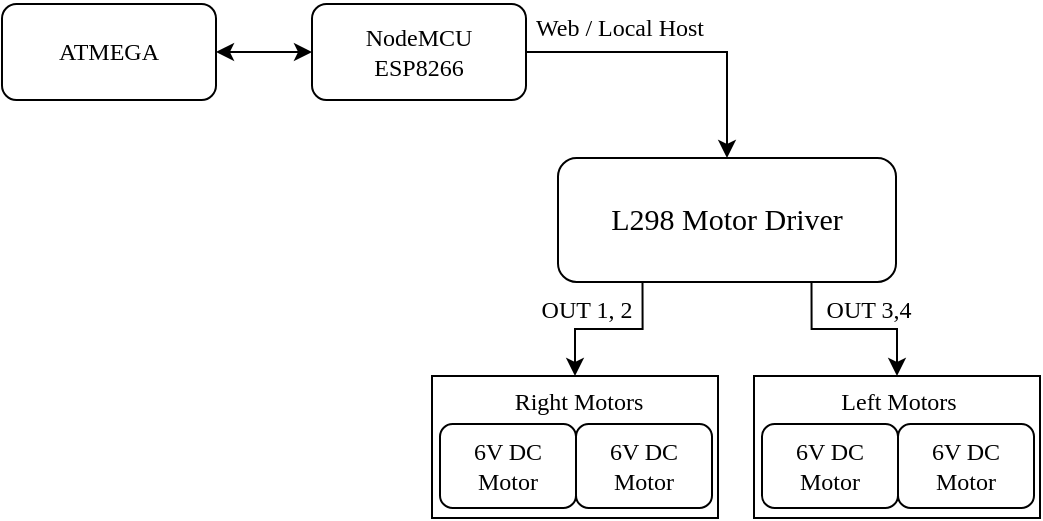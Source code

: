 <mxfile version="18.1.3" type="device"><diagram id="CoQLluvK9Fw38XiO7iqh" name="Page-1"><mxGraphModel dx="1185" dy="1735" grid="0" gridSize="10" guides="1" tooltips="1" connect="1" arrows="1" fold="1" page="1" pageScale="1" pageWidth="850" pageHeight="1100" math="0" shadow="0"><root><mxCell id="0"/><mxCell id="1" parent="0"/><mxCell id="hKVXUEQB2fJoSA8-f8rl-21" style="edgeStyle=orthogonalEdgeStyle;rounded=0;orthogonalLoop=1;jettySize=auto;html=1;exitX=1;exitY=0.5;exitDx=0;exitDy=0;entryX=0.5;entryY=0;entryDx=0;entryDy=0;fontSize=12;fontFamily=Bahnschrift;" edge="1" parent="1" source="ZWIInhUpaUidbroq3xAY-76" target="hKVXUEQB2fJoSA8-f8rl-7"><mxGeometry relative="1" as="geometry"/></mxCell><mxCell id="hKVXUEQB2fJoSA8-f8rl-23" style="edgeStyle=orthogonalEdgeStyle;rounded=0;orthogonalLoop=1;jettySize=auto;html=1;exitX=0;exitY=0.5;exitDx=0;exitDy=0;entryX=1;entryY=0.5;entryDx=0;entryDy=0;fontSize=12;strokeColor=default;startArrow=classic;startFill=1;fontFamily=Bahnschrift;" edge="1" parent="1" source="ZWIInhUpaUidbroq3xAY-76" target="hKVXUEQB2fJoSA8-f8rl-22"><mxGeometry relative="1" as="geometry"/></mxCell><mxCell id="ZWIInhUpaUidbroq3xAY-76" value="NodeMCU&lt;br&gt;ESP8266" style="rounded=1;whiteSpace=wrap;html=1;fontFamily=Bahnschrift;container=0;" parent="1" vertex="1"><mxGeometry x="342" y="-540" width="107" height="48" as="geometry"/></mxCell><mxCell id="wL8lyQLySPu5EFwpMXS1-7" value="&lt;div style=&quot;text-align: center&quot;&gt;&lt;font&gt;Web / Local Host&lt;/font&gt;&lt;/div&gt;" style="text;whiteSpace=wrap;html=1;fontFamily=Bahnschrift;" parent="1" vertex="1"><mxGeometry x="452" y="-542" width="97" height="25" as="geometry"/></mxCell><mxCell id="hKVXUEQB2fJoSA8-f8rl-17" style="edgeStyle=orthogonalEdgeStyle;rounded=0;orthogonalLoop=1;jettySize=auto;html=1;exitX=0.25;exitY=1;exitDx=0;exitDy=0;entryX=0.5;entryY=0;entryDx=0;entryDy=0;fontSize=15;fontFamily=Bahnschrift;" edge="1" parent="1" source="hKVXUEQB2fJoSA8-f8rl-7" target="ZWIInhUpaUidbroq3xAY-27"><mxGeometry relative="1" as="geometry"/></mxCell><mxCell id="hKVXUEQB2fJoSA8-f8rl-18" style="edgeStyle=orthogonalEdgeStyle;rounded=0;orthogonalLoop=1;jettySize=auto;html=1;exitX=0.75;exitY=1;exitDx=0;exitDy=0;entryX=0.5;entryY=0;entryDx=0;entryDy=0;fontSize=15;fontFamily=Bahnschrift;" edge="1" parent="1" source="hKVXUEQB2fJoSA8-f8rl-7" target="hKVXUEQB2fJoSA8-f8rl-11"><mxGeometry relative="1" as="geometry"/></mxCell><mxCell id="hKVXUEQB2fJoSA8-f8rl-7" value="&lt;font style=&quot;font-size: 15px;&quot;&gt;L298 Motor Driver&lt;/font&gt;" style="rounded=1;whiteSpace=wrap;html=1;shadow=0;glass=0;sketch=0;fontSize=17;fontFamily=Bahnschrift;" vertex="1" parent="1"><mxGeometry x="465" y="-463" width="169" height="62" as="geometry"/></mxCell><mxCell id="hKVXUEQB2fJoSA8-f8rl-9" value="" style="group;fontFamily=Bahnschrift;" vertex="1" connectable="0" parent="1"><mxGeometry x="402" y="-354" width="143" height="71" as="geometry"/></mxCell><mxCell id="ZWIInhUpaUidbroq3xAY-27" value="" style="rounded=0;whiteSpace=wrap;html=1;container=0;fontFamily=Bahnschrift;" parent="hKVXUEQB2fJoSA8-f8rl-9" vertex="1"><mxGeometry width="143" height="71" as="geometry"/></mxCell><mxCell id="ZWIInhUpaUidbroq3xAY-23" value="6V DC Motor" style="rounded=1;whiteSpace=wrap;html=1;fontFamily=Bahnschrift;container=0;" parent="hKVXUEQB2fJoSA8-f8rl-9" vertex="1"><mxGeometry x="4" y="24" width="68" height="42" as="geometry"/></mxCell><mxCell id="ZWIInhUpaUidbroq3xAY-25" value="6V DC Motor" style="rounded=1;whiteSpace=wrap;html=1;fontFamily=Bahnschrift;container=0;" parent="hKVXUEQB2fJoSA8-f8rl-9" vertex="1"><mxGeometry x="72" y="24" width="68" height="42" as="geometry"/></mxCell><mxCell id="ZWIInhUpaUidbroq3xAY-29" value="Right Motors" style="text;html=1;align=center;verticalAlign=middle;resizable=0;points=[];autosize=1;strokeColor=none;fillColor=none;container=0;fontFamily=Bahnschrift;" parent="hKVXUEQB2fJoSA8-f8rl-9" vertex="1"><mxGeometry x="33" y="4" width="79" height="18" as="geometry"/></mxCell><mxCell id="hKVXUEQB2fJoSA8-f8rl-15" value="" style="group;fontFamily=Bahnschrift;" vertex="1" connectable="0" parent="1"><mxGeometry x="563" y="-354" width="143" height="71" as="geometry"/></mxCell><mxCell id="hKVXUEQB2fJoSA8-f8rl-11" value="" style="rounded=0;whiteSpace=wrap;html=1;container=0;fontFamily=Bahnschrift;" vertex="1" parent="hKVXUEQB2fJoSA8-f8rl-15"><mxGeometry width="143" height="71" as="geometry"/></mxCell><mxCell id="hKVXUEQB2fJoSA8-f8rl-12" value="6V DC Motor" style="rounded=1;whiteSpace=wrap;html=1;fontFamily=Bahnschrift;container=0;" vertex="1" parent="hKVXUEQB2fJoSA8-f8rl-15"><mxGeometry x="4" y="24" width="68" height="42" as="geometry"/></mxCell><mxCell id="hKVXUEQB2fJoSA8-f8rl-13" value="6V DC Motor" style="rounded=1;whiteSpace=wrap;html=1;fontFamily=Bahnschrift;container=0;" vertex="1" parent="hKVXUEQB2fJoSA8-f8rl-15"><mxGeometry x="72" y="24" width="68" height="42" as="geometry"/></mxCell><mxCell id="hKVXUEQB2fJoSA8-f8rl-14" value="Left Motors" style="text;html=1;align=center;verticalAlign=middle;resizable=0;points=[];autosize=1;strokeColor=none;fillColor=none;container=0;fontFamily=Bahnschrift;" vertex="1" parent="hKVXUEQB2fJoSA8-f8rl-15"><mxGeometry x="36" y="4" width="72" height="18" as="geometry"/></mxCell><mxCell id="hKVXUEQB2fJoSA8-f8rl-19" value="&lt;font style=&quot;font-size: 12px;&quot;&gt;OUT 1, 2&lt;/font&gt;" style="text;html=1;align=center;verticalAlign=middle;resizable=0;points=[];autosize=1;strokeColor=none;fillColor=none;fontSize=15;fontFamily=Bahnschrift;" vertex="1" parent="1"><mxGeometry x="453" y="-400" width="51" height="22" as="geometry"/></mxCell><mxCell id="hKVXUEQB2fJoSA8-f8rl-20" value="&lt;font style=&quot;font-size: 12px;&quot;&gt;OUT 3,4&lt;/font&gt;" style="text;html=1;align=center;verticalAlign=middle;resizable=0;points=[];autosize=1;strokeColor=none;fillColor=none;fontSize=15;fontFamily=Bahnschrift;" vertex="1" parent="1"><mxGeometry x="595" y="-400" width="50" height="22" as="geometry"/></mxCell><mxCell id="hKVXUEQB2fJoSA8-f8rl-22" value="ATMEGA" style="rounded=1;whiteSpace=wrap;html=1;fontFamily=Bahnschrift;container=0;" vertex="1" parent="1"><mxGeometry x="187" y="-540" width="107" height="48" as="geometry"/></mxCell></root></mxGraphModel></diagram></mxfile>
